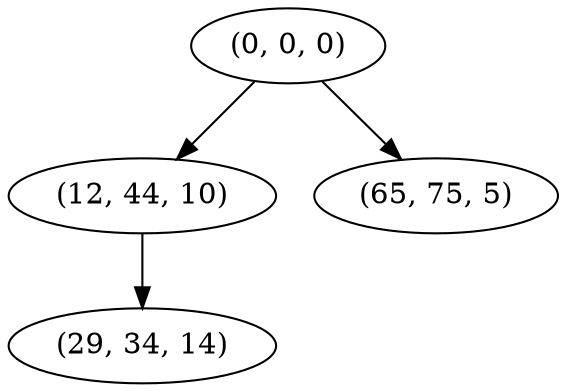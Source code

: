 digraph tree {
    "(0, 0, 0)";
    "(12, 44, 10)";
    "(29, 34, 14)";
    "(65, 75, 5)";
    "(0, 0, 0)" -> "(12, 44, 10)";
    "(0, 0, 0)" -> "(65, 75, 5)";
    "(12, 44, 10)" -> "(29, 34, 14)";
}
